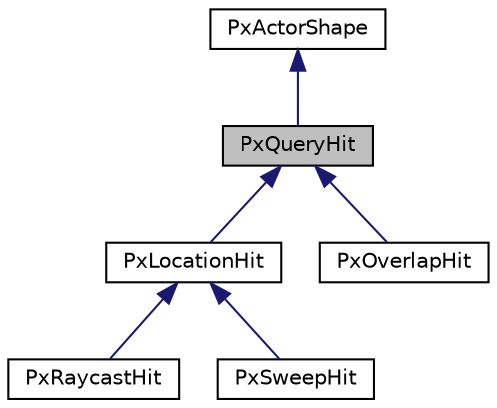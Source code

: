digraph "PxQueryHit"
{
  edge [fontname="Helvetica",fontsize="10",labelfontname="Helvetica",labelfontsize="10"];
  node [fontname="Helvetica",fontsize="10",shape=record];
  Node0 [label="PxQueryHit",height=0.2,width=0.4,color="black", fillcolor="grey75", style="filled", fontcolor="black"];
  Node1 -> Node0 [dir="back",color="midnightblue",fontsize="10",style="solid",fontname="Helvetica"];
  Node1 [label="PxActorShape",height=0.2,width=0.4,color="black", fillcolor="white", style="filled",URL="$structPxActorShape.html",tooltip="collection of set bits defined in PxHitFlag. "];
  Node0 -> Node2 [dir="back",color="midnightblue",fontsize="10",style="solid",fontname="Helvetica"];
  Node2 [label="PxLocationHit",height=0.2,width=0.4,color="black", fillcolor="white", style="filled",URL="$structPxLocationHit.html",tooltip="Scene query hit information for raycasts and sweeps returning hit position and normal information..."];
  Node2 -> Node3 [dir="back",color="midnightblue",fontsize="10",style="solid",fontname="Helvetica"];
  Node3 [label="PxRaycastHit",height=0.2,width=0.4,color="black", fillcolor="white", style="filled",URL="$structPxRaycastHit.html",tooltip="Stores results of raycast queries. "];
  Node2 -> Node4 [dir="back",color="midnightblue",fontsize="10",style="solid",fontname="Helvetica"];
  Node4 [label="PxSweepHit",height=0.2,width=0.4,color="black", fillcolor="white", style="filled",URL="$structPxSweepHit.html",tooltip="Stores results of sweep queries. "];
  Node0 -> Node5 [dir="back",color="midnightblue",fontsize="10",style="solid",fontname="Helvetica"];
  Node5 [label="PxOverlapHit",height=0.2,width=0.4,color="black", fillcolor="white", style="filled",URL="$structPxOverlapHit.html",tooltip="Stores results of overlap queries. "];
}
